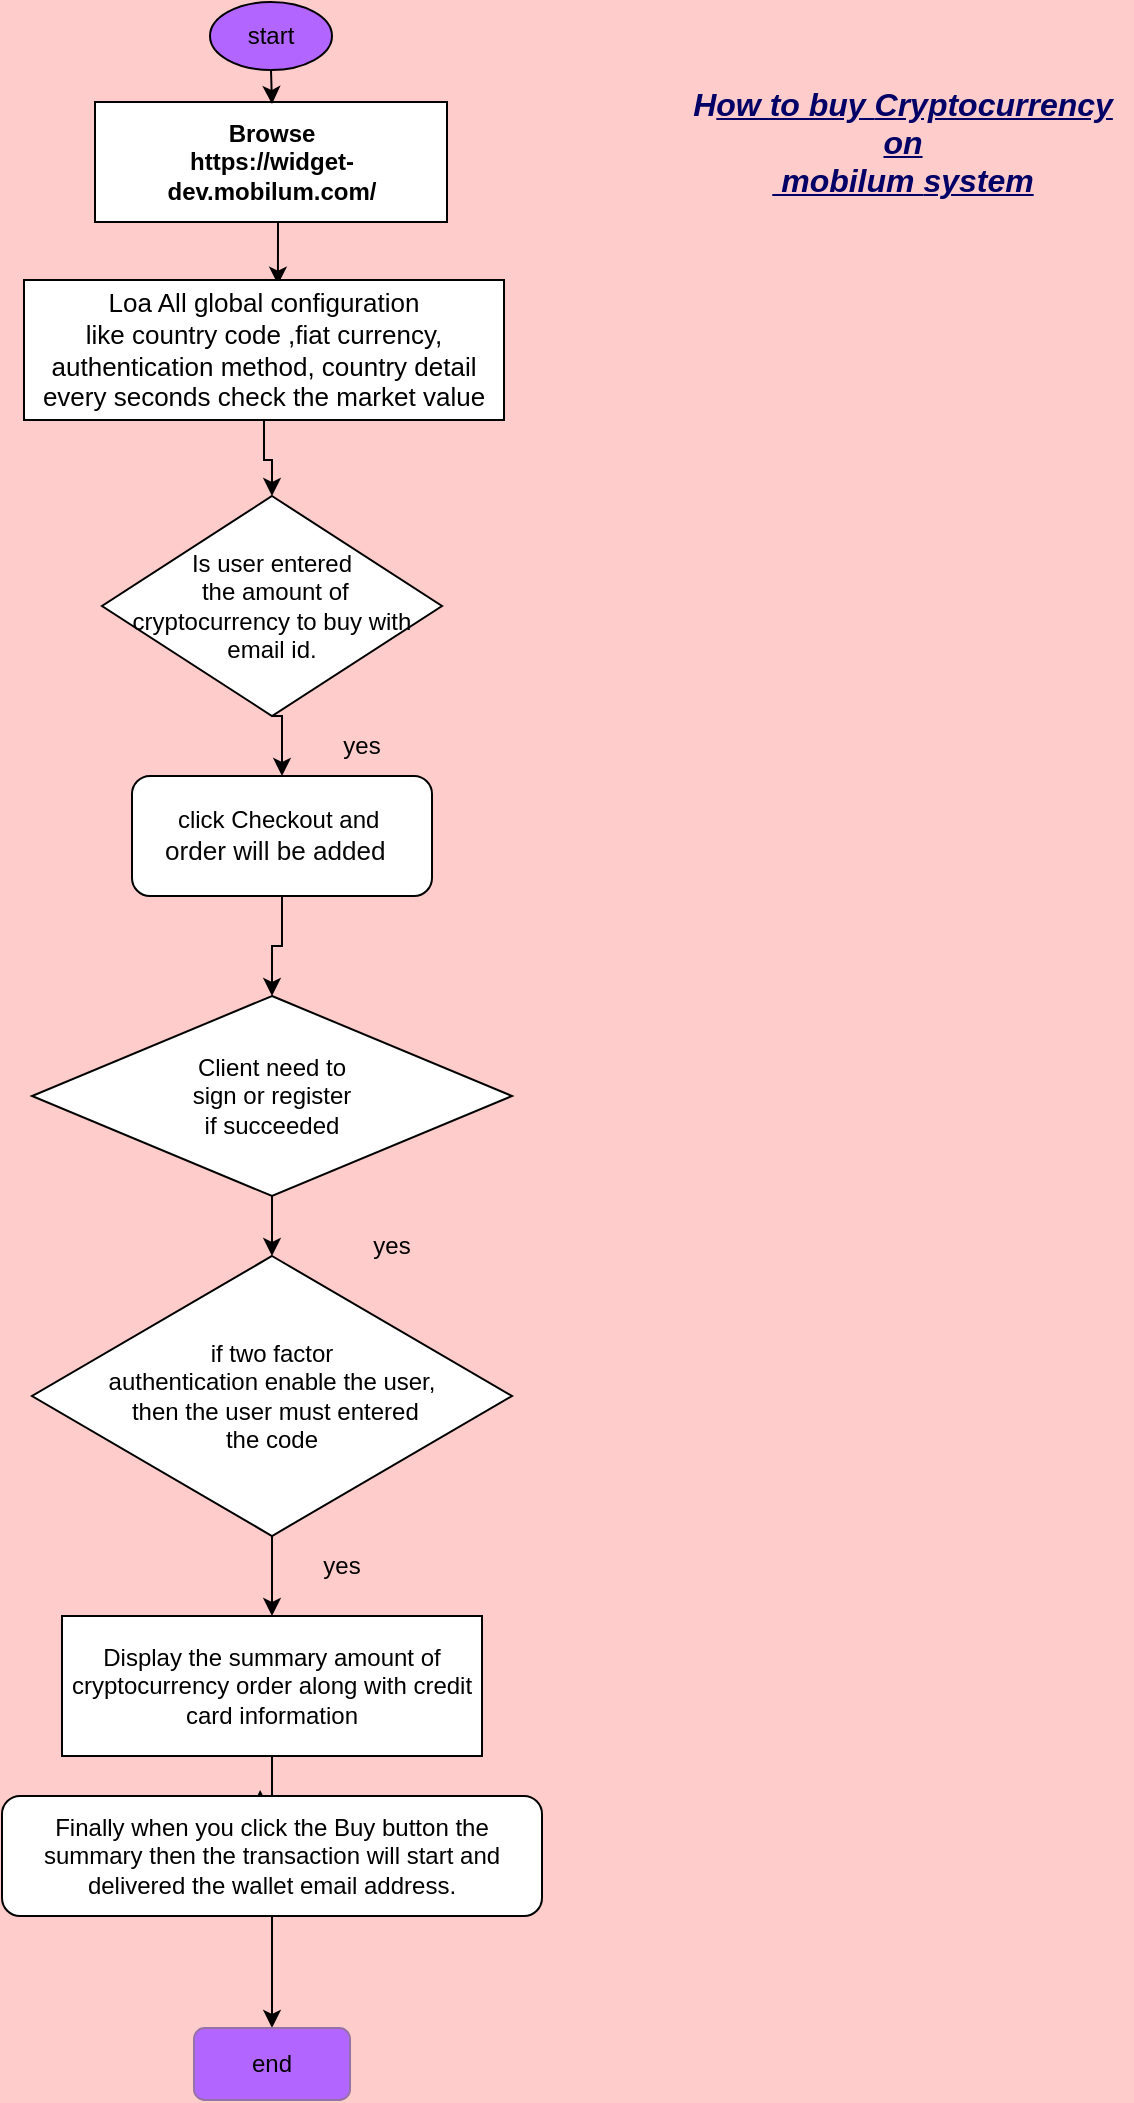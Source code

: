 <mxfile version="15.8.3" type="github" pages="2">
  <diagram id="kMm-YpxfWViuReVfI4U7" name="Page-1">
    <mxGraphModel dx="868" dy="492" grid="0" gridSize="10" guides="1" tooltips="1" connect="1" arrows="1" fold="1" page="1" pageScale="1" pageWidth="850" pageHeight="1100" background="#FFCCCC" math="0" shadow="0">
      <root>
        <mxCell id="0" />
        <mxCell id="1" parent="0" />
        <mxCell id="7983x2gcaleZQ4Jc-A6E-6" style="edgeStyle=orthogonalEdgeStyle;rounded=0;orthogonalLoop=1;jettySize=auto;html=1;exitX=0.5;exitY=1;exitDx=0;exitDy=0;entryX=0.529;entryY=0.033;entryDx=0;entryDy=0;entryPerimeter=0;" parent="1" source="7983x2gcaleZQ4Jc-A6E-1" target="7983x2gcaleZQ4Jc-A6E-4" edge="1">
          <mxGeometry relative="1" as="geometry" />
        </mxCell>
        <mxCell id="7983x2gcaleZQ4Jc-A6E-1" value="&lt;b&gt;Browse&lt;br&gt;https://widget-dev.mobilum.com/&lt;/b&gt;" style="rounded=0;whiteSpace=wrap;html=1;" parent="1" vertex="1">
          <mxGeometry x="241.5" y="53" width="176" height="60" as="geometry" />
        </mxCell>
        <mxCell id="7983x2gcaleZQ4Jc-A6E-7" style="edgeStyle=orthogonalEdgeStyle;rounded=0;orthogonalLoop=1;jettySize=auto;html=1;entryX=0.5;entryY=0;entryDx=0;entryDy=0;" parent="1" source="7983x2gcaleZQ4Jc-A6E-4" target="7983x2gcaleZQ4Jc-A6E-5" edge="1">
          <mxGeometry relative="1" as="geometry" />
        </mxCell>
        <mxCell id="7983x2gcaleZQ4Jc-A6E-4" value="&lt;font style=&quot;font-size: 13px&quot;&gt;Loa All global configuration&lt;br&gt;like country code ,fiat currency, authentication method, country detail&lt;br&gt;every seconds check the market value&lt;/font&gt;" style="rounded=0;whiteSpace=wrap;html=1;" parent="1" vertex="1">
          <mxGeometry x="206" y="142" width="240" height="70" as="geometry" />
        </mxCell>
        <mxCell id="7983x2gcaleZQ4Jc-A6E-11" style="edgeStyle=orthogonalEdgeStyle;rounded=0;orthogonalLoop=1;jettySize=auto;html=1;exitX=0.5;exitY=1;exitDx=0;exitDy=0;entryX=0.5;entryY=0;entryDx=0;entryDy=0;" parent="1" source="7983x2gcaleZQ4Jc-A6E-5" target="7983x2gcaleZQ4Jc-A6E-10" edge="1">
          <mxGeometry relative="1" as="geometry" />
        </mxCell>
        <mxCell id="7983x2gcaleZQ4Jc-A6E-5" value="Is user entered&lt;br&gt;&amp;nbsp;the amount of&lt;br&gt;cryptocurrency to buy with email id." style="rhombus;whiteSpace=wrap;html=1;" parent="1" vertex="1">
          <mxGeometry x="245" y="250" width="170" height="110" as="geometry" />
        </mxCell>
        <mxCell id="7983x2gcaleZQ4Jc-A6E-33" style="edgeStyle=orthogonalEdgeStyle;rounded=0;orthogonalLoop=1;jettySize=auto;html=1;entryX=0.5;entryY=0;entryDx=0;entryDy=0;fontFamily=Helvetica;fontSize=16;fontColor=#000066;" parent="1" source="7983x2gcaleZQ4Jc-A6E-10" target="7983x2gcaleZQ4Jc-A6E-32" edge="1">
          <mxGeometry relative="1" as="geometry" />
        </mxCell>
        <mxCell id="7983x2gcaleZQ4Jc-A6E-10" value="click Checkout and&amp;nbsp;&lt;br&gt;&lt;font color=&quot;#080808&quot;&gt;&lt;span style=&quot;font-size: 13.067px ; background-color: rgb(255 , 255 , 255)&quot;&gt;order will be added&lt;/span&gt;&lt;/font&gt;&amp;nbsp;&amp;nbsp;" style="rounded=1;whiteSpace=wrap;html=1;" parent="1" vertex="1">
          <mxGeometry x="260" y="390" width="150" height="60" as="geometry" />
        </mxCell>
        <mxCell id="7983x2gcaleZQ4Jc-A6E-16" style="edgeStyle=orthogonalEdgeStyle;rounded=0;orthogonalLoop=1;jettySize=auto;html=1;entryX=0.5;entryY=0;entryDx=0;entryDy=0;" parent="1" source="7983x2gcaleZQ4Jc-A6E-14" target="7983x2gcaleZQ4Jc-A6E-15" edge="1">
          <mxGeometry relative="1" as="geometry">
            <mxPoint x="350" y="670" as="targetPoint" />
          </mxGeometry>
        </mxCell>
        <mxCell id="7983x2gcaleZQ4Jc-A6E-14" value="if two factor&lt;br&gt;authentication enable the user,&lt;br&gt;&amp;nbsp;then the user must entered &lt;br&gt;the code" style="rhombus;whiteSpace=wrap;html=1;" parent="1" vertex="1">
          <mxGeometry x="210" y="630" width="240" height="140" as="geometry" />
        </mxCell>
        <mxCell id="7983x2gcaleZQ4Jc-A6E-19" style="edgeStyle=orthogonalEdgeStyle;rounded=0;orthogonalLoop=1;jettySize=auto;html=1;entryX=0.478;entryY=-0.05;entryDx=0;entryDy=0;entryPerimeter=0;" parent="1" source="7983x2gcaleZQ4Jc-A6E-15" target="7983x2gcaleZQ4Jc-A6E-17" edge="1">
          <mxGeometry relative="1" as="geometry" />
        </mxCell>
        <mxCell id="7983x2gcaleZQ4Jc-A6E-15" value="Display the summary amount of cryptocurrency order along with credit card information" style="rounded=0;whiteSpace=wrap;html=1;" parent="1" vertex="1">
          <mxGeometry x="225" y="810" width="210" height="70" as="geometry" />
        </mxCell>
        <mxCell id="7983x2gcaleZQ4Jc-A6E-22" style="edgeStyle=orthogonalEdgeStyle;rounded=0;orthogonalLoop=1;jettySize=auto;html=1;entryX=0.5;entryY=0;entryDx=0;entryDy=0;fontFamily=Helvetica;" parent="1" source="7983x2gcaleZQ4Jc-A6E-17" target="7983x2gcaleZQ4Jc-A6E-21" edge="1">
          <mxGeometry relative="1" as="geometry" />
        </mxCell>
        <mxCell id="7983x2gcaleZQ4Jc-A6E-17" value="Finally when you click the Buy button the summary then the transaction will start and delivered the wallet email address." style="rounded=1;whiteSpace=wrap;html=1;" parent="1" vertex="1">
          <mxGeometry x="195" y="900" width="270" height="60" as="geometry" />
        </mxCell>
        <mxCell id="7983x2gcaleZQ4Jc-A6E-20" value="yes" style="text;html=1;strokeColor=none;fillColor=none;align=center;verticalAlign=middle;whiteSpace=wrap;rounded=0;fontFamily=Helvetica;" parent="1" vertex="1">
          <mxGeometry x="360" y="610" width="60" height="30" as="geometry" />
        </mxCell>
        <mxCell id="7983x2gcaleZQ4Jc-A6E-21" value="end" style="rounded=1;whiteSpace=wrap;html=1;fontFamily=Helvetica;fillColor=#B266FF;strokeColor=#9673a6;" parent="1" vertex="1">
          <mxGeometry x="291" y="1016" width="78" height="36" as="geometry" />
        </mxCell>
        <mxCell id="7983x2gcaleZQ4Jc-A6E-23" value="yes" style="text;html=1;strokeColor=none;fillColor=none;align=center;verticalAlign=middle;whiteSpace=wrap;rounded=0;fontFamily=Helvetica;" parent="1" vertex="1">
          <mxGeometry x="345" y="360" width="60" height="30" as="geometry" />
        </mxCell>
        <mxCell id="7983x2gcaleZQ4Jc-A6E-24" value="yes" style="text;html=1;strokeColor=none;fillColor=none;align=center;verticalAlign=middle;whiteSpace=wrap;rounded=0;fontFamily=Helvetica;" parent="1" vertex="1">
          <mxGeometry x="360" y="525" width="60" height="50" as="geometry" />
        </mxCell>
        <mxCell id="7983x2gcaleZQ4Jc-A6E-29" value="&lt;font&gt;&lt;i&gt;&lt;font color=&quot;#000066&quot;&gt;&lt;span style=&quot;font-size: 16px&quot;&gt;&lt;b&gt;H&lt;u&gt;ow to buy&amp;nbsp;&lt;/u&gt;&lt;/b&gt;&lt;/span&gt;&lt;/font&gt;&lt;b style=&quot;color: rgb(0 , 0 , 102) ; font-size: 16px&quot;&gt;&lt;u&gt;Cryptocurrency&lt;br&gt;&lt;/u&gt;&lt;/b&gt;&lt;font color=&quot;#000066&quot;&gt;&lt;u&gt;&lt;span style=&quot;font-size: 16px&quot;&gt;&lt;b&gt;on&lt;br&gt;&amp;nbsp;mobilum&amp;nbsp;&lt;/b&gt;&lt;/span&gt;&lt;span style=&quot;font-size: 16px&quot;&gt;&lt;b&gt;system&lt;/b&gt;&lt;/span&gt;&lt;/u&gt;&lt;br&gt;&lt;br&gt;&lt;span style=&quot;font-size: 16px&quot;&gt;&lt;b&gt;&amp;nbsp;&amp;nbsp;&lt;/b&gt;&lt;/span&gt;&lt;/font&gt;&lt;/i&gt;&lt;br&gt;&lt;/font&gt;" style="text;html=1;align=center;verticalAlign=middle;resizable=0;points=[];autosize=1;strokeColor=none;fillColor=none;fontFamily=Helvetica;" parent="1" vertex="1">
          <mxGeometry x="530" y="50" width="230" height="80" as="geometry" />
        </mxCell>
        <mxCell id="7983x2gcaleZQ4Jc-A6E-34" style="edgeStyle=orthogonalEdgeStyle;rounded=0;orthogonalLoop=1;jettySize=auto;html=1;entryX=0.5;entryY=0;entryDx=0;entryDy=0;fontFamily=Helvetica;fontSize=16;fontColor=#000066;" parent="1" source="7983x2gcaleZQ4Jc-A6E-32" target="7983x2gcaleZQ4Jc-A6E-14" edge="1">
          <mxGeometry relative="1" as="geometry" />
        </mxCell>
        <mxCell id="7983x2gcaleZQ4Jc-A6E-32" value="Client need to &lt;br&gt;sign or register&lt;br&gt;if succeeded" style="rhombus;whiteSpace=wrap;html=1;" parent="1" vertex="1">
          <mxGeometry x="210" y="500" width="240" height="100" as="geometry" />
        </mxCell>
        <mxCell id="7983x2gcaleZQ4Jc-A6E-36" value="yes" style="text;html=1;strokeColor=none;fillColor=none;align=center;verticalAlign=middle;whiteSpace=wrap;rounded=0;fontFamily=Helvetica;" parent="1" vertex="1">
          <mxGeometry x="335" y="770" width="60" height="30" as="geometry" />
        </mxCell>
        <mxCell id="F_icfeRyU3zsmz5HG4lq-3" style="edgeStyle=orthogonalEdgeStyle;rounded=0;orthogonalLoop=1;jettySize=auto;html=1;exitX=0.5;exitY=1;exitDx=0;exitDy=0;" edge="1" parent="1" source="F_icfeRyU3zsmz5HG4lq-1">
          <mxGeometry relative="1" as="geometry">
            <mxPoint x="330" y="54" as="targetPoint" />
          </mxGeometry>
        </mxCell>
        <mxCell id="F_icfeRyU3zsmz5HG4lq-1" value="start" style="ellipse;whiteSpace=wrap;html=1;fillColor=#B266FF;" vertex="1" parent="1">
          <mxGeometry x="299" y="3" width="61" height="34" as="geometry" />
        </mxCell>
      </root>
    </mxGraphModel>
  </diagram>
  <diagram name="Mobilum widget integration" id="68fRdeGMxeJiUWlpI7jp">
    <mxGraphModel dx="868" dy="492" grid="0" gridSize="10" guides="1" tooltips="1" connect="1" arrows="1" fold="1" page="1" pageScale="1" pageWidth="850" pageHeight="1100" background="#FFCCCC" math="0" shadow="0">
      <root>
        <mxCell id="DxxbcOkwRYxS3CiIG4Pi-0" />
        <mxCell id="DxxbcOkwRYxS3CiIG4Pi-1" parent="DxxbcOkwRYxS3CiIG4Pi-0" />
        <mxCell id="DxxbcOkwRYxS3CiIG4Pi-2" style="edgeStyle=orthogonalEdgeStyle;rounded=0;orthogonalLoop=1;jettySize=auto;html=1;exitX=0.5;exitY=1;exitDx=0;exitDy=0;entryX=0.529;entryY=0.033;entryDx=0;entryDy=0;entryPerimeter=0;" edge="1" parent="DxxbcOkwRYxS3CiIG4Pi-1" source="DxxbcOkwRYxS3CiIG4Pi-3" target="DxxbcOkwRYxS3CiIG4Pi-5">
          <mxGeometry relative="1" as="geometry" />
        </mxCell>
        <mxCell id="DxxbcOkwRYxS3CiIG4Pi-3" value="&lt;font color=&quot;#ffffff&quot; style=&quot;font-size: 14px&quot;&gt;&amp;nbsp;get Widget&amp;nbsp; By adding API Key additional information&lt;/font&gt;" style="rounded=0;whiteSpace=wrap;html=1;fillColor=#006600;" vertex="1" parent="DxxbcOkwRYxS3CiIG4Pi-1">
          <mxGeometry x="210" y="55" width="239" height="60" as="geometry" />
        </mxCell>
        <mxCell id="DxxbcOkwRYxS3CiIG4Pi-4" style="edgeStyle=orthogonalEdgeStyle;rounded=0;orthogonalLoop=1;jettySize=auto;html=1;entryX=0.5;entryY=0;entryDx=0;entryDy=0;" edge="1" parent="DxxbcOkwRYxS3CiIG4Pi-1" source="DxxbcOkwRYxS3CiIG4Pi-5" target="DxxbcOkwRYxS3CiIG4Pi-7">
          <mxGeometry relative="1" as="geometry" />
        </mxCell>
        <mxCell id="DxxbcOkwRYxS3CiIG4Pi-5" value="&lt;font style=&quot;font-size: 13px&quot; color=&quot;#ffffff&quot;&gt;Loa All global configuration&lt;br&gt;like country code ,fiat currency, authentication method, country detail&lt;br&gt;every seconds check the market value&lt;/font&gt;" style="rounded=0;whiteSpace=wrap;html=1;fillColor=#006600;" vertex="1" parent="DxxbcOkwRYxS3CiIG4Pi-1">
          <mxGeometry x="206" y="142" width="245" height="70" as="geometry" />
        </mxCell>
        <mxCell id="DxxbcOkwRYxS3CiIG4Pi-6" style="edgeStyle=orthogonalEdgeStyle;rounded=0;orthogonalLoop=1;jettySize=auto;html=1;exitX=0.5;exitY=1;exitDx=0;exitDy=0;entryX=0.5;entryY=0;entryDx=0;entryDy=0;" edge="1" parent="DxxbcOkwRYxS3CiIG4Pi-1" source="DxxbcOkwRYxS3CiIG4Pi-7" target="DxxbcOkwRYxS3CiIG4Pi-9">
          <mxGeometry relative="1" as="geometry" />
        </mxCell>
        <mxCell id="DxxbcOkwRYxS3CiIG4Pi-7" value="&lt;font color=&quot;#ffffff&quot; style=&quot;font-size: 13px&quot;&gt;Is client entered&lt;br&gt;&amp;nbsp;the amount of&lt;br&gt;cryptocurrency to &lt;br&gt;buy with email id.&lt;/font&gt;" style="rhombus;whiteSpace=wrap;html=1;fillColor=#CC0000;" vertex="1" parent="DxxbcOkwRYxS3CiIG4Pi-1">
          <mxGeometry x="234" y="244" width="191" height="130" as="geometry" />
        </mxCell>
        <mxCell id="DxxbcOkwRYxS3CiIG4Pi-8" style="edgeStyle=orthogonalEdgeStyle;rounded=0;orthogonalLoop=1;jettySize=auto;html=1;entryX=0.5;entryY=0;entryDx=0;entryDy=0;fontFamily=Helvetica;fontSize=16;fontColor=#000066;" edge="1" parent="DxxbcOkwRYxS3CiIG4Pi-1" source="DxxbcOkwRYxS3CiIG4Pi-9" target="DxxbcOkwRYxS3CiIG4Pi-22">
          <mxGeometry relative="1" as="geometry" />
        </mxCell>
        <mxCell id="DxxbcOkwRYxS3CiIG4Pi-9" value="&lt;font color=&quot;#ffffff&quot; style=&quot;font-size: 13px&quot;&gt;&lt;span&gt;Click Checkout and&amp;nbsp;&amp;nbsp;&lt;br&gt;&lt;/span&gt;order will be adde&lt;br&gt;&lt;br&gt;&lt;/font&gt;" style="rounded=1;whiteSpace=wrap;html=1;fillColor=#006600;" vertex="1" parent="DxxbcOkwRYxS3CiIG4Pi-1">
          <mxGeometry x="255" y="402" width="150" height="60" as="geometry" />
        </mxCell>
        <mxCell id="8oOsmffdQ9A95t5_-xjt-10" style="edgeStyle=orthogonalEdgeStyle;rounded=0;orthogonalLoop=1;jettySize=auto;html=1;exitX=0;exitY=0.5;exitDx=0;exitDy=0;fontFamily=Helvetica;" edge="1" parent="DxxbcOkwRYxS3CiIG4Pi-1" source="DxxbcOkwRYxS3CiIG4Pi-11" target="DxxbcOkwRYxS3CiIG4Pi-13">
          <mxGeometry relative="1" as="geometry">
            <Array as="points">
              <mxPoint x="45" y="700" />
              <mxPoint x="45" y="956" />
            </Array>
          </mxGeometry>
        </mxCell>
        <mxCell id="DxxbcOkwRYxS3CiIG4Pi-11" value="&lt;font color=&quot;#ffffff&quot; style=&quot;font-size: 13px&quot;&gt;is&amp;nbsp; two factor&lt;br&gt;authentication &lt;br&gt;enable the user(2Fa),&amp;nbsp;&lt;/font&gt;" style="rhombus;whiteSpace=wrap;html=1;fillColor=#CC0000;" vertex="1" parent="DxxbcOkwRYxS3CiIG4Pi-1">
          <mxGeometry x="210" y="630" width="240" height="140" as="geometry" />
        </mxCell>
        <mxCell id="DxxbcOkwRYxS3CiIG4Pi-12" style="edgeStyle=orthogonalEdgeStyle;rounded=0;orthogonalLoop=1;jettySize=auto;html=1;entryX=0.478;entryY=-0.05;entryDx=0;entryDy=0;entryPerimeter=0;" edge="1" parent="DxxbcOkwRYxS3CiIG4Pi-1" source="DxxbcOkwRYxS3CiIG4Pi-13" target="DxxbcOkwRYxS3CiIG4Pi-15">
          <mxGeometry relative="1" as="geometry" />
        </mxCell>
        <mxCell id="DxxbcOkwRYxS3CiIG4Pi-13" value="&lt;font color=&quot;#ffffff&quot; style=&quot;font-size: 13px&quot;&gt;Display the summary amount of cryptocurrency order along with credit card information&lt;/font&gt;" style="rounded=0;whiteSpace=wrap;html=1;fillColor=#006600;" vertex="1" parent="DxxbcOkwRYxS3CiIG4Pi-1">
          <mxGeometry x="174" y="926" width="316" height="48" as="geometry" />
        </mxCell>
        <mxCell id="DxxbcOkwRYxS3CiIG4Pi-14" style="edgeStyle=orthogonalEdgeStyle;rounded=0;orthogonalLoop=1;jettySize=auto;html=1;entryX=0.5;entryY=0;entryDx=0;entryDy=0;fontFamily=Helvetica;" edge="1" parent="DxxbcOkwRYxS3CiIG4Pi-1" source="DxxbcOkwRYxS3CiIG4Pi-15" target="DxxbcOkwRYxS3CiIG4Pi-17">
          <mxGeometry relative="1" as="geometry" />
        </mxCell>
        <mxCell id="DxxbcOkwRYxS3CiIG4Pi-15" value="&lt;font color=&quot;#ffffff&quot; style=&quot;font-size: 13px&quot;&gt;Finally when you click the Buy button the summary then the transaction will start and delivered the wallet email address.&lt;/font&gt;" style="rounded=1;whiteSpace=wrap;html=1;fillColor=#006600;" vertex="1" parent="DxxbcOkwRYxS3CiIG4Pi-1">
          <mxGeometry x="194.5" y="988" width="270" height="60" as="geometry" />
        </mxCell>
        <mxCell id="DxxbcOkwRYxS3CiIG4Pi-16" value="&lt;font color=&quot;#006600&quot;&gt;&lt;b&gt;Yes&lt;/b&gt;&lt;/font&gt;" style="text;html=1;strokeColor=none;fillColor=none;align=center;verticalAlign=middle;whiteSpace=wrap;rounded=0;fontFamily=Helvetica;" vertex="1" parent="DxxbcOkwRYxS3CiIG4Pi-1">
          <mxGeometry x="360" y="610" width="60" height="30" as="geometry" />
        </mxCell>
        <mxCell id="DxxbcOkwRYxS3CiIG4Pi-17" value="end" style="rounded=1;whiteSpace=wrap;html=1;fontFamily=Helvetica;fillColor=#B266FF;strokeColor=#9673a6;" vertex="1" parent="DxxbcOkwRYxS3CiIG4Pi-1">
          <mxGeometry x="295" y="1061" width="78" height="36" as="geometry" />
        </mxCell>
        <mxCell id="DxxbcOkwRYxS3CiIG4Pi-18" value="&lt;font color=&quot;#006600&quot;&gt;&lt;b&gt;Yes&lt;/b&gt;&lt;/font&gt;" style="text;html=1;strokeColor=none;fillColor=none;align=center;verticalAlign=middle;whiteSpace=wrap;rounded=0;fontFamily=Helvetica;" vertex="1" parent="DxxbcOkwRYxS3CiIG4Pi-1">
          <mxGeometry x="345" y="360" width="60" height="30" as="geometry" />
        </mxCell>
        <mxCell id="DxxbcOkwRYxS3CiIG4Pi-19" value="yes" style="text;html=1;strokeColor=none;fillColor=none;align=center;verticalAlign=middle;whiteSpace=wrap;rounded=0;fontFamily=Helvetica;" vertex="1" parent="DxxbcOkwRYxS3CiIG4Pi-1">
          <mxGeometry x="360" y="525" width="60" height="50" as="geometry" />
        </mxCell>
        <mxCell id="DxxbcOkwRYxS3CiIG4Pi-20" value="&lt;font&gt;&lt;font color=&quot;#000066&quot; size=&quot;1&quot;&gt;&lt;b&gt;&lt;i style=&quot;font-size: 19px&quot;&gt;Mobilum widget integration&lt;/i&gt;&lt;/b&gt;&lt;/font&gt;&lt;br&gt;&lt;/font&gt;" style="text;html=1;align=center;verticalAlign=middle;resizable=0;points=[];autosize=1;strokeColor=none;fillColor=none;fontFamily=Helvetica;" vertex="1" parent="DxxbcOkwRYxS3CiIG4Pi-1">
          <mxGeometry x="517" y="80" width="257" height="21" as="geometry" />
        </mxCell>
        <mxCell id="DxxbcOkwRYxS3CiIG4Pi-21" style="edgeStyle=orthogonalEdgeStyle;rounded=0;orthogonalLoop=1;jettySize=auto;html=1;entryX=0.5;entryY=0;entryDx=0;entryDy=0;fontFamily=Helvetica;fontSize=16;fontColor=#000066;" edge="1" parent="DxxbcOkwRYxS3CiIG4Pi-1" source="DxxbcOkwRYxS3CiIG4Pi-22" target="DxxbcOkwRYxS3CiIG4Pi-11">
          <mxGeometry relative="1" as="geometry" />
        </mxCell>
        <mxCell id="DxxbcOkwRYxS3CiIG4Pi-22" value="&lt;font color=&quot;#ffffff&quot; style=&quot;font-size: 14px&quot;&gt;Client need to &lt;br&gt;sign or register&lt;br&gt;if succeeded&lt;/font&gt;" style="rhombus;whiteSpace=wrap;html=1;fillColor=#CC0000;" vertex="1" parent="DxxbcOkwRYxS3CiIG4Pi-1">
          <mxGeometry x="206" y="514" width="240" height="100" as="geometry" />
        </mxCell>
        <mxCell id="DxxbcOkwRYxS3CiIG4Pi-23" value="&lt;font color=&quot;#006600&quot;&gt;&lt;b&gt;Yes&lt;/b&gt;&lt;/font&gt;" style="text;html=1;strokeColor=none;fillColor=none;align=center;verticalAlign=middle;whiteSpace=wrap;rounded=0;fontFamily=Helvetica;" vertex="1" parent="DxxbcOkwRYxS3CiIG4Pi-1">
          <mxGeometry x="329" y="760" width="60" height="30" as="geometry" />
        </mxCell>
        <mxCell id="DxxbcOkwRYxS3CiIG4Pi-24" style="edgeStyle=orthogonalEdgeStyle;rounded=0;orthogonalLoop=1;jettySize=auto;html=1;exitX=0.5;exitY=1;exitDx=0;exitDy=0;" edge="1" parent="DxxbcOkwRYxS3CiIG4Pi-1" source="DxxbcOkwRYxS3CiIG4Pi-25">
          <mxGeometry relative="1" as="geometry">
            <mxPoint x="330" y="54" as="targetPoint" />
          </mxGeometry>
        </mxCell>
        <mxCell id="DxxbcOkwRYxS3CiIG4Pi-25" value="start" style="ellipse;whiteSpace=wrap;html=1;fillColor=#B266FF;" vertex="1" parent="DxxbcOkwRYxS3CiIG4Pi-1">
          <mxGeometry x="299" y="3" width="61" height="34" as="geometry" />
        </mxCell>
        <mxCell id="8oOsmffdQ9A95t5_-xjt-5" style="edgeStyle=orthogonalEdgeStyle;rounded=0;orthogonalLoop=1;jettySize=auto;html=1;exitX=0.5;exitY=1;exitDx=0;exitDy=0;entryX=0.5;entryY=0;entryDx=0;entryDy=0;fontFamily=Helvetica;" edge="1" parent="DxxbcOkwRYxS3CiIG4Pi-1" source="8oOsmffdQ9A95t5_-xjt-1" target="8oOsmffdQ9A95t5_-xjt-2">
          <mxGeometry relative="1" as="geometry" />
        </mxCell>
        <mxCell id="8oOsmffdQ9A95t5_-xjt-1" value="&lt;font color=&quot;#ffffff&quot; style=&quot;font-size: 13px&quot;&gt;&amp;nbsp;User must entered the code received from auth&amp;nbsp;&lt;/font&gt;" style="rounded=0;whiteSpace=wrap;html=1;fillColor=#006600;" vertex="1" parent="DxxbcOkwRYxS3CiIG4Pi-1">
          <mxGeometry x="179" y="787" width="307" height="47" as="geometry" />
        </mxCell>
        <mxCell id="8oOsmffdQ9A95t5_-xjt-6" style="edgeStyle=orthogonalEdgeStyle;rounded=0;orthogonalLoop=1;jettySize=auto;html=1;exitX=0.5;exitY=1;exitDx=0;exitDy=0;entryX=0.5;entryY=0;entryDx=0;entryDy=0;fontFamily=Helvetica;" edge="1" parent="DxxbcOkwRYxS3CiIG4Pi-1" source="8oOsmffdQ9A95t5_-xjt-2" target="DxxbcOkwRYxS3CiIG4Pi-13">
          <mxGeometry relative="1" as="geometry" />
        </mxCell>
        <mxCell id="8oOsmffdQ9A95t5_-xjt-8" style="edgeStyle=orthogonalEdgeStyle;rounded=0;orthogonalLoop=1;jettySize=auto;html=1;exitX=1;exitY=0.5;exitDx=0;exitDy=0;fontFamily=Helvetica;" edge="1" parent="DxxbcOkwRYxS3CiIG4Pi-1" source="8oOsmffdQ9A95t5_-xjt-2">
          <mxGeometry relative="1" as="geometry">
            <mxPoint x="457" y="564" as="targetPoint" />
            <Array as="points">
              <mxPoint x="618" y="880" />
              <mxPoint x="618" y="564" />
            </Array>
          </mxGeometry>
        </mxCell>
        <mxCell id="8oOsmffdQ9A95t5_-xjt-2" value="&lt;font color=&quot;#ffffff&quot; style=&quot;font-size: 13px&quot;&gt;is valid Code&lt;/font&gt;" style="rhombus;whiteSpace=wrap;html=1;fontFamily=Helvetica;strokeColor=#9673A6;fillColor=#CC0000;" vertex="1" parent="DxxbcOkwRYxS3CiIG4Pi-1">
          <mxGeometry x="273.5" y="845" width="112" height="70" as="geometry" />
        </mxCell>
        <mxCell id="8oOsmffdQ9A95t5_-xjt-3" style="edgeStyle=orthogonalEdgeStyle;rounded=0;orthogonalLoop=1;jettySize=auto;html=1;exitX=0;exitY=0.25;exitDx=0;exitDy=0;entryX=0;entryY=0.75;entryDx=0;entryDy=0;fontFamily=Helvetica;" edge="1" parent="DxxbcOkwRYxS3CiIG4Pi-1" source="DxxbcOkwRYxS3CiIG4Pi-23" target="DxxbcOkwRYxS3CiIG4Pi-23">
          <mxGeometry relative="1" as="geometry" />
        </mxCell>
        <mxCell id="8oOsmffdQ9A95t5_-xjt-7" value="&lt;b&gt;&lt;font color=&quot;#006600&quot;&gt;Yes&lt;/font&gt;&lt;/b&gt;" style="text;html=1;strokeColor=none;fillColor=none;align=center;verticalAlign=middle;whiteSpace=wrap;rounded=0;fontFamily=Helvetica;" vertex="1" parent="DxxbcOkwRYxS3CiIG4Pi-1">
          <mxGeometry x="340" y="896" width="60" height="30" as="geometry" />
        </mxCell>
        <mxCell id="8oOsmffdQ9A95t5_-xjt-9" value="&lt;font color=&quot;#cc0000&quot;&gt;&lt;b&gt;No&lt;/b&gt;&lt;/font&gt;" style="text;html=1;strokeColor=none;fillColor=none;align=center;verticalAlign=middle;whiteSpace=wrap;rounded=0;fontFamily=Helvetica;" vertex="1" parent="DxxbcOkwRYxS3CiIG4Pi-1">
          <mxGeometry x="598" y="718" width="60" height="30" as="geometry" />
        </mxCell>
      </root>
    </mxGraphModel>
  </diagram>
</mxfile>
